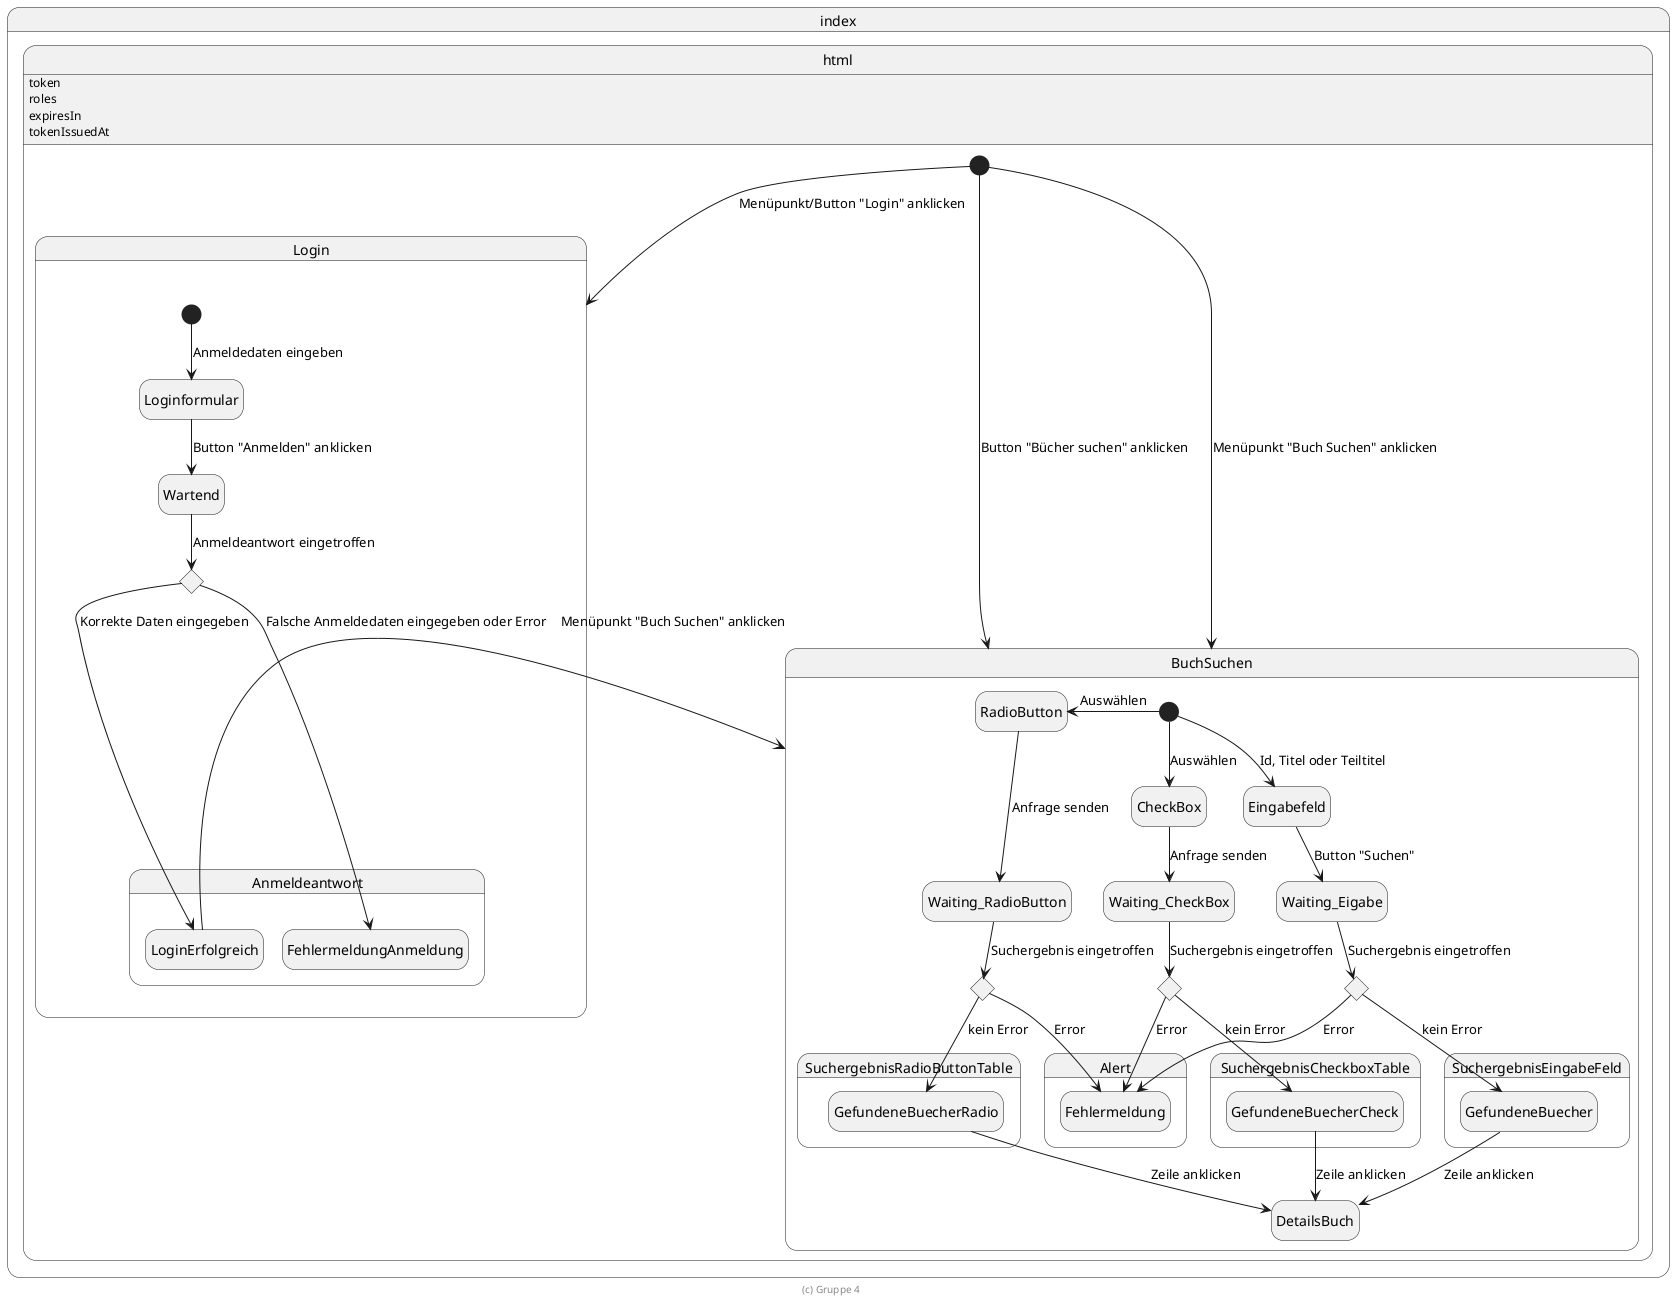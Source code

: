 @startuml Zustandsdiagramm - Kunde ist ausgeloggt

hide empty description

state index.html {
    index.html: token
    index.html: roles
    index.html: expiresIn
    index.html: tokenIssuedAt

    [*] -down-> Login: Menüpunkt/Button "Login" anklicken
    [*] --> BuchSuchen: Button "Bücher suchen" anklicken
    [*] -down-> BuchSuchen: Menüpunkt "Buch Suchen" anklicken

    state Login {
        [*] --> Loginformular: Anmeldedaten eingeben
        Loginformular --> Wartend: Button "Anmelden" anklicken
        state AnmeldungAntwortChoice <<choice>>
        Wartend --> AnmeldungAntwortChoice: Anmeldeantwort eingetroffen

        state Anmeldeantwort {
            AnmeldungAntwortChoice --> LoginErfolgreich: Korrekte Daten eingegeben
            AnmeldungAntwortChoice --> FehlermeldungAnmeldung: Falsche Anmeldedaten eingegeben oder Error
        }
    }
    LoginErfolgreich -right-> BuchSuchen : Menüpunkt "Buch Suchen" anklicken

    state BuchSuchen {

    }
    Login -right[hidden]-> BuchSuchen


    state BuchSuchen {
        [*] --> Eingabefeld: Id, Titel oder Teiltitel
        Eingabefeld --> Waiting_Eigabe : Button "Suchen"
        state SuchergebnisEingabe <<choice>>
        Waiting_Eigabe --> SuchergebnisEingabe: Suchergebnis eingetroffen

        state SuchergebnisEingabeFeld {
            SuchergebnisEingabe --> GefundeneBuecher: kein Error
        }

        [*] -left-> RadioButton: Auswählen
        RadioButton --> Waiting_RadioButton: Anfrage senden
         state SuchergebnisRadioButton <<choice>>
         Waiting_RadioButton --> SuchergebnisRadioButton: Suchergebnis eingetroffen

        state SuchergebnisRadioButtonTable {
            SuchergebnisRadioButton --> GefundeneBuecherRadio: kein Error
        }

        [*] --> CheckBox: Auswählen
        CheckBox --> Waiting_CheckBox: Anfrage senden
        state SuchergebnisCheckBox <<choice>>
         Waiting_CheckBox --> SuchergebnisCheckBox: Suchergebnis eingetroffen

         state SuchergebnisCheckboxTable {
            SuchergebnisCheckBox --> GefundeneBuecherCheck: kein Error
        }

        state Alert {
            SuchergebnisRadioButton --> Fehlermeldung: Error
            SuchergebnisEingabe --> Fehlermeldung: Error
            SuchergebnisCheckBox --> Fehlermeldung: Error
        }

         GefundeneBuecher -down-> DetailsBuch: Zeile anklicken
         GefundeneBuecherRadio -down-> DetailsBuch: Zeile anklicken
         GefundeneBuecherCheck -down-> DetailsBuch: Zeile anklicken
    }
}

footer (c) Gruppe 4

@enduml
